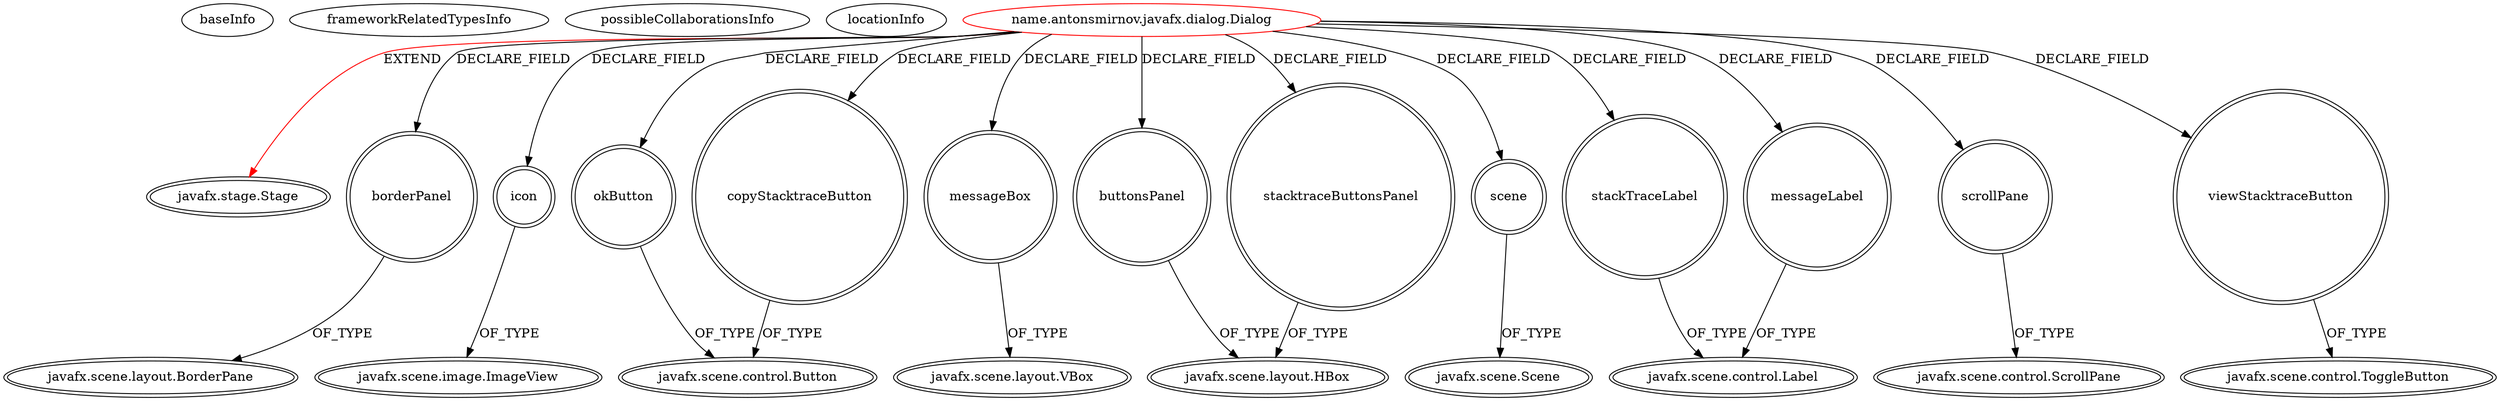 digraph {
baseInfo[graphId=474,category="extension_graph",isAnonymous=false,possibleRelation=false]
frameworkRelatedTypesInfo[0="javafx.stage.Stage"]
possibleCollaborationsInfo[]
locationInfo[projectName="FloconDeNeige-Programme-Cyprien",filePath="/FloconDeNeige-Programme-Cyprien/Programme-Cyprien-master/CYPRIEN/src/name/antonsmirnov/javafx/dialog/Dialog.java",contextSignature="Dialog",graphId="474"]
0[label="name.antonsmirnov.javafx.dialog.Dialog",vertexType="ROOT_CLIENT_CLASS_DECLARATION",isFrameworkType=false,color=red]
1[label="javafx.stage.Stage",vertexType="FRAMEWORK_CLASS_TYPE",isFrameworkType=true,peripheries=2]
2[label="borderPanel",vertexType="FIELD_DECLARATION",isFrameworkType=true,peripheries=2,shape=circle]
3[label="javafx.scene.layout.BorderPane",vertexType="FRAMEWORK_CLASS_TYPE",isFrameworkType=true,peripheries=2]
4[label="buttonsPanel",vertexType="FIELD_DECLARATION",isFrameworkType=true,peripheries=2,shape=circle]
5[label="javafx.scene.layout.HBox",vertexType="FRAMEWORK_CLASS_TYPE",isFrameworkType=true,peripheries=2]
6[label="copyStacktraceButton",vertexType="FIELD_DECLARATION",isFrameworkType=true,peripheries=2,shape=circle]
7[label="javafx.scene.control.Button",vertexType="FRAMEWORK_CLASS_TYPE",isFrameworkType=true,peripheries=2]
8[label="icon",vertexType="FIELD_DECLARATION",isFrameworkType=true,peripheries=2,shape=circle]
9[label="javafx.scene.image.ImageView",vertexType="FRAMEWORK_CLASS_TYPE",isFrameworkType=true,peripheries=2]
10[label="messageBox",vertexType="FIELD_DECLARATION",isFrameworkType=true,peripheries=2,shape=circle]
11[label="javafx.scene.layout.VBox",vertexType="FRAMEWORK_CLASS_TYPE",isFrameworkType=true,peripheries=2]
12[label="messageLabel",vertexType="FIELD_DECLARATION",isFrameworkType=true,peripheries=2,shape=circle]
13[label="javafx.scene.control.Label",vertexType="FRAMEWORK_CLASS_TYPE",isFrameworkType=true,peripheries=2]
14[label="okButton",vertexType="FIELD_DECLARATION",isFrameworkType=true,peripheries=2,shape=circle]
16[label="scene",vertexType="FIELD_DECLARATION",isFrameworkType=true,peripheries=2,shape=circle]
17[label="javafx.scene.Scene",vertexType="FRAMEWORK_CLASS_TYPE",isFrameworkType=true,peripheries=2]
18[label="scrollPane",vertexType="FIELD_DECLARATION",isFrameworkType=true,peripheries=2,shape=circle]
19[label="javafx.scene.control.ScrollPane",vertexType="FRAMEWORK_CLASS_TYPE",isFrameworkType=true,peripheries=2]
20[label="stackTraceLabel",vertexType="FIELD_DECLARATION",isFrameworkType=true,peripheries=2,shape=circle]
22[label="stacktraceButtonsPanel",vertexType="FIELD_DECLARATION",isFrameworkType=true,peripheries=2,shape=circle]
24[label="viewStacktraceButton",vertexType="FIELD_DECLARATION",isFrameworkType=true,peripheries=2,shape=circle]
25[label="javafx.scene.control.ToggleButton",vertexType="FRAMEWORK_CLASS_TYPE",isFrameworkType=true,peripheries=2]
0->1[label="EXTEND",color=red]
0->2[label="DECLARE_FIELD"]
2->3[label="OF_TYPE"]
0->4[label="DECLARE_FIELD"]
4->5[label="OF_TYPE"]
0->6[label="DECLARE_FIELD"]
6->7[label="OF_TYPE"]
0->8[label="DECLARE_FIELD"]
8->9[label="OF_TYPE"]
0->10[label="DECLARE_FIELD"]
10->11[label="OF_TYPE"]
0->12[label="DECLARE_FIELD"]
12->13[label="OF_TYPE"]
0->14[label="DECLARE_FIELD"]
14->7[label="OF_TYPE"]
0->16[label="DECLARE_FIELD"]
16->17[label="OF_TYPE"]
0->18[label="DECLARE_FIELD"]
18->19[label="OF_TYPE"]
0->20[label="DECLARE_FIELD"]
20->13[label="OF_TYPE"]
0->22[label="DECLARE_FIELD"]
22->5[label="OF_TYPE"]
0->24[label="DECLARE_FIELD"]
24->25[label="OF_TYPE"]
}
